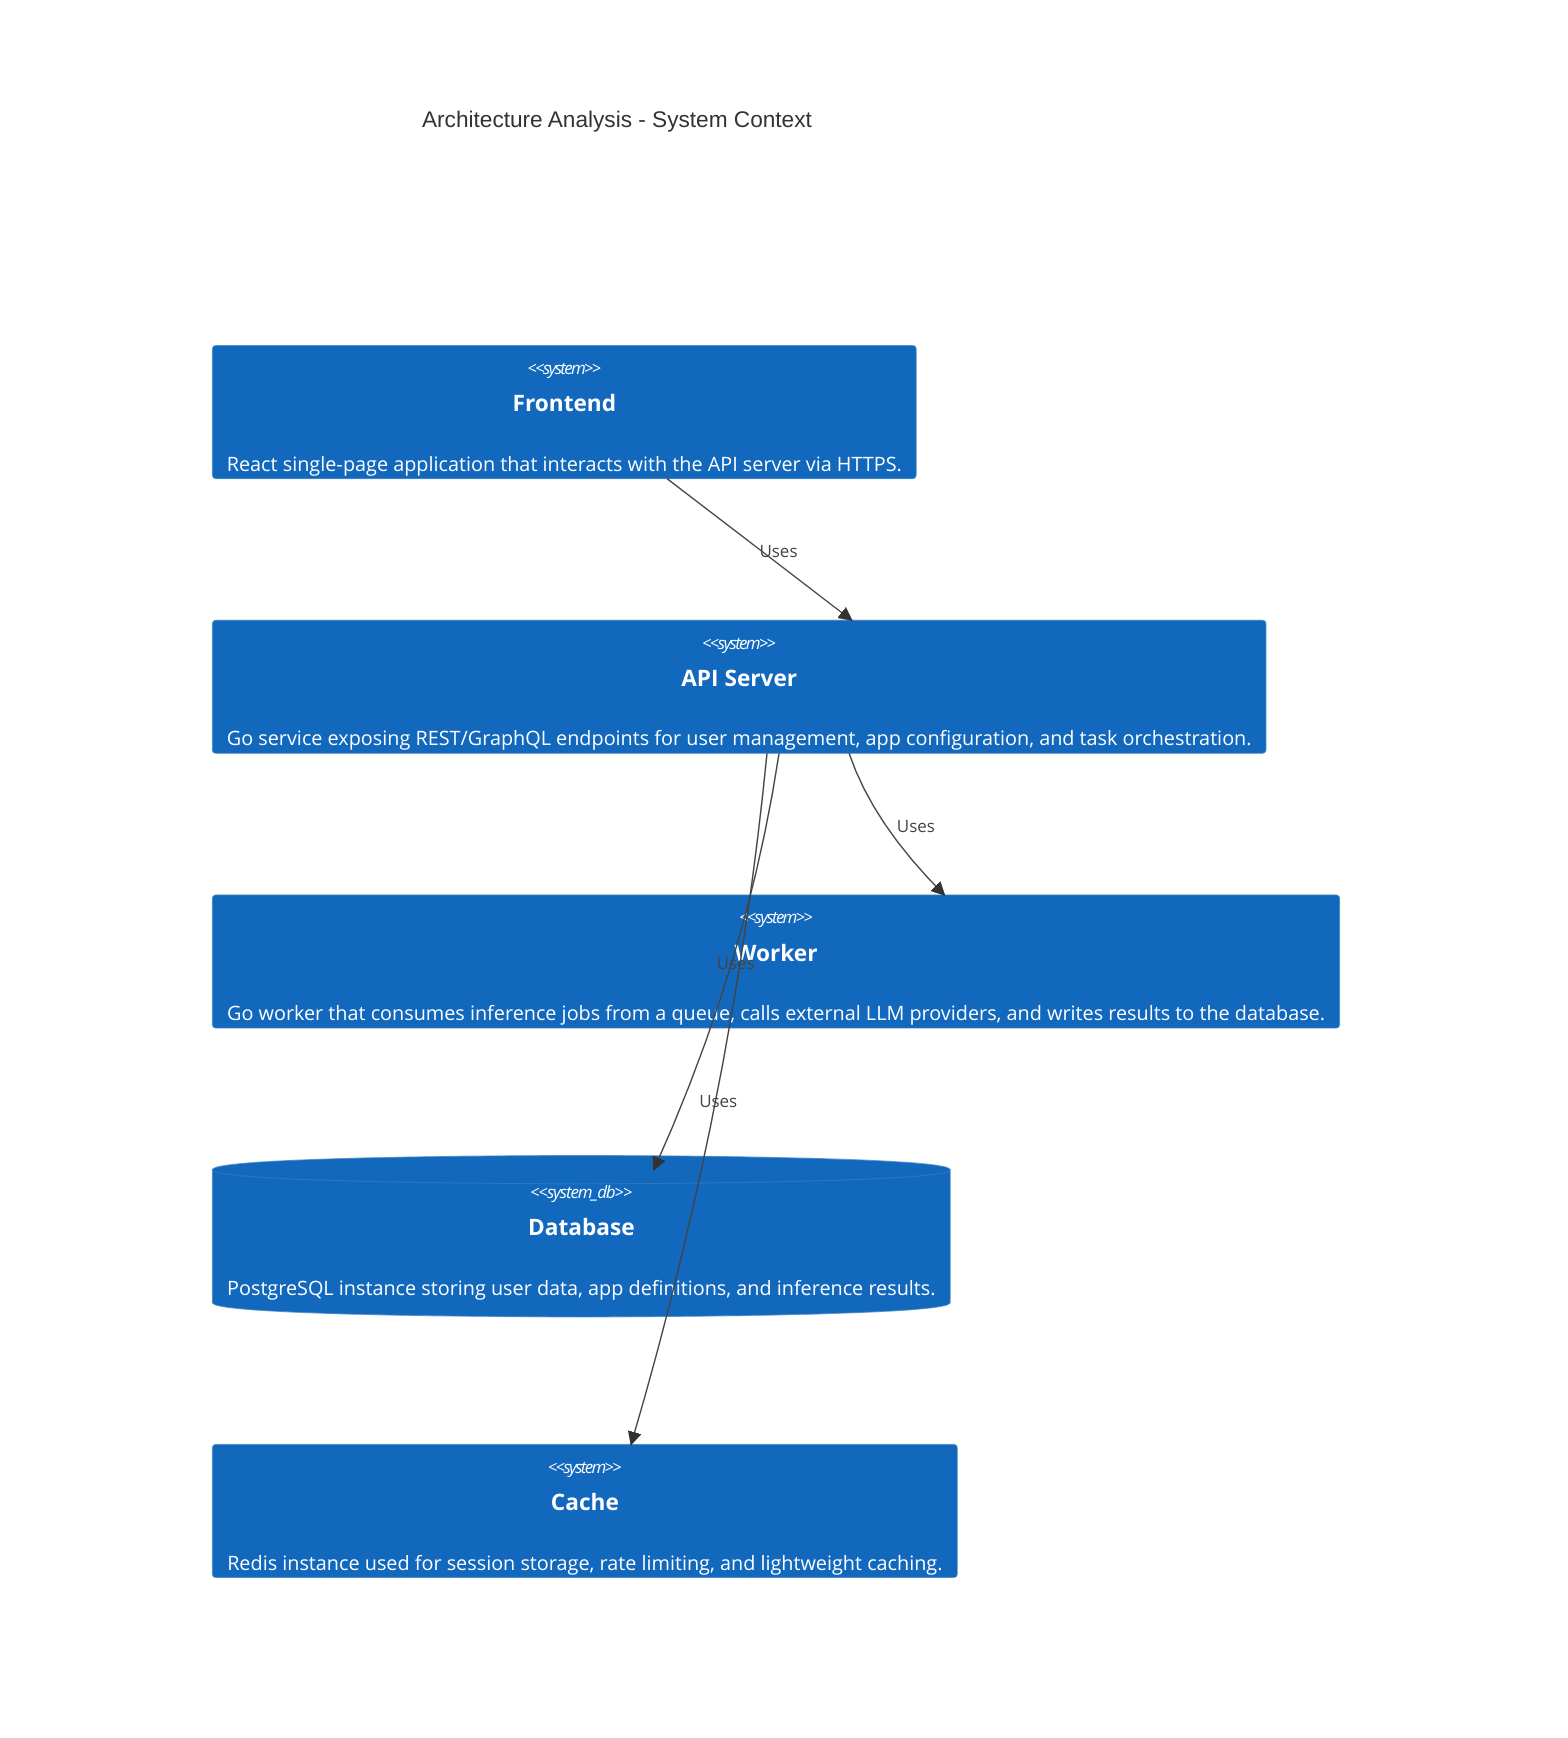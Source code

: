 C4Context
    title Architecture Analysis - System Context
    System(Frontend, "Frontend", "React single‑page application that interacts with the API server via HTTPS.")
    System(API_Server, "API Server", "Go service exposing REST/GraphQL endpoints for user management, app configuration, and task orchestration.")
    System(Worker, "Worker", "Go worker that consumes inference jobs from a queue, calls external LLM providers, and writes results to the database.")
    SystemDb(Database, "Database", "PostgreSQL instance storing user data, app definitions, and inference results.")
    System(Cache, "Cache", "Redis instance used for session storage, rate limiting, and lightweight caching.")

    Rel(Frontend, API_Server, "Uses")
    Rel(API_Server, Database, "Uses")
    Rel(API_Server, Cache, "Uses")
    Rel(API_Server, Worker, "Uses")